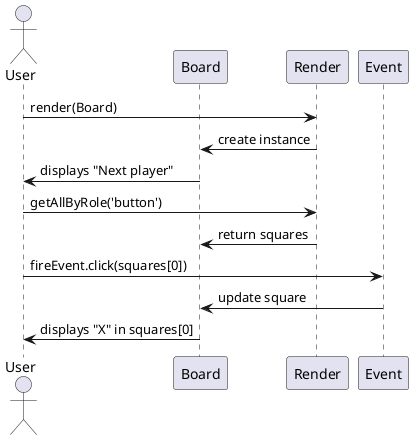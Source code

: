 
@startuml
actor User
participant "Board" as Board
participant "Render" as Render
participant "Event" as Event

User -> Render : render(Board)
Render -> Board : create instance
Board -> User : displays "Next player"
User -> Render : getAllByRole('button')
Render -> Board : return squares
User -> Event : fireEvent.click(squares[0])
Event -> Board : update square
Board -> User : displays "X" in squares[0]

@enduml
